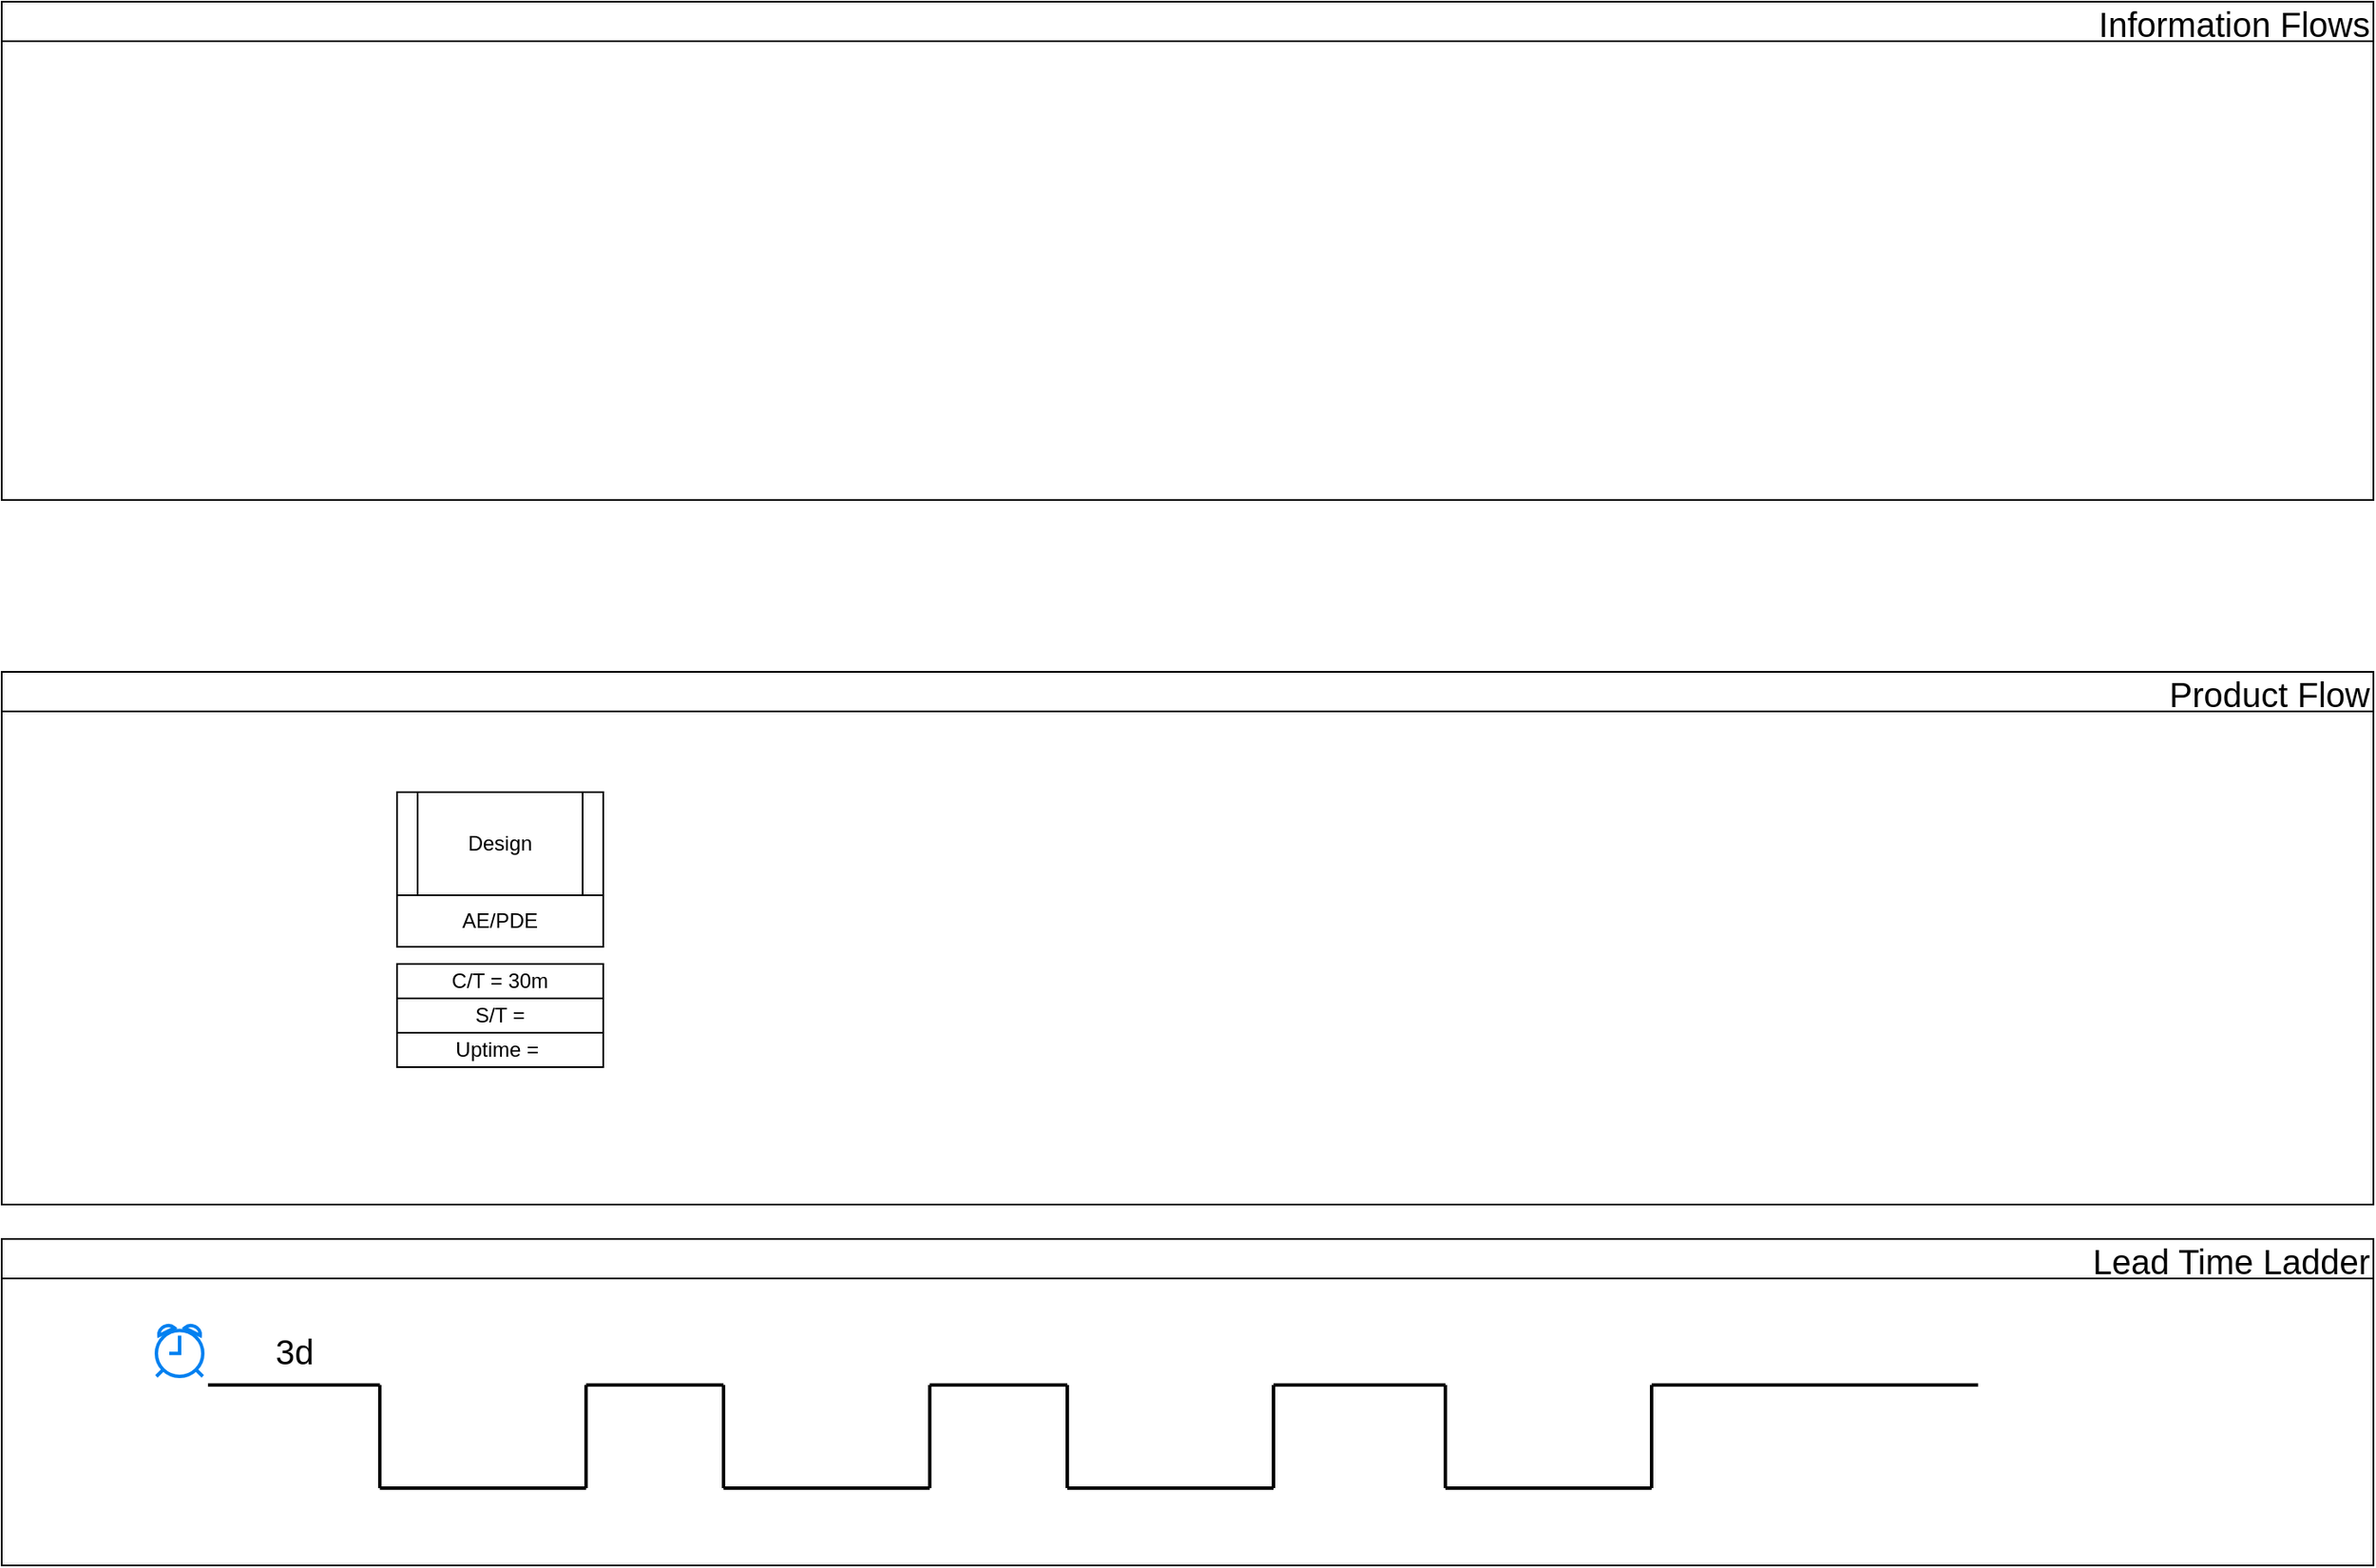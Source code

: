 <mxfile version="14.6.10" type="github">
  <diagram id="C5RBs43oDa-KdzZeNtuy" name="Page-1">
    <mxGraphModel dx="2249" dy="794" grid="1" gridSize="10" guides="1" tooltips="1" connect="1" arrows="1" fold="1" page="1" pageScale="1" pageWidth="827" pageHeight="1169" math="0" shadow="0">
      <root>
        <mxCell id="WIyWlLk6GJQsqaUBKTNV-0" />
        <mxCell id="WIyWlLk6GJQsqaUBKTNV-1" parent="WIyWlLk6GJQsqaUBKTNV-0" />
        <mxCell id="Lwi4Kn19zfOr9WA8YxNd-0" value="Information Flows" style="swimlane;align=right;fontSize=20;fontStyle=0" vertex="1" parent="WIyWlLk6GJQsqaUBKTNV-1">
          <mxGeometry x="-600" y="40" width="1380" height="290" as="geometry">
            <mxRectangle x="-600" y="40" width="140" height="23" as="alternateBounds" />
          </mxGeometry>
        </mxCell>
        <mxCell id="Lwi4Kn19zfOr9WA8YxNd-28" value="Product Flow" style="swimlane;align=right;fontSize=20;fontStyle=0" vertex="1" parent="WIyWlLk6GJQsqaUBKTNV-1">
          <mxGeometry x="-600" y="430" width="1380" height="310" as="geometry" />
        </mxCell>
        <mxCell id="Lwi4Kn19zfOr9WA8YxNd-31" value="Design" style="shape=process;whiteSpace=wrap;html=1;backgroundOutline=1;" vertex="1" parent="Lwi4Kn19zfOr9WA8YxNd-28">
          <mxGeometry x="230" y="70" width="120" height="60" as="geometry" />
        </mxCell>
        <mxCell id="Lwi4Kn19zfOr9WA8YxNd-39" value="AE/PDE" style="rounded=0;whiteSpace=wrap;html=1;" vertex="1" parent="Lwi4Kn19zfOr9WA8YxNd-28">
          <mxGeometry x="230" y="130" width="120" height="30" as="geometry" />
        </mxCell>
        <mxCell id="Lwi4Kn19zfOr9WA8YxNd-43" value="C/T = 30m" style="rounded=0;whiteSpace=wrap;html=1;" vertex="1" parent="Lwi4Kn19zfOr9WA8YxNd-28">
          <mxGeometry x="230" y="170" width="120" height="20" as="geometry" />
        </mxCell>
        <mxCell id="Lwi4Kn19zfOr9WA8YxNd-44" value="S/T =" style="rounded=0;whiteSpace=wrap;html=1;" vertex="1" parent="Lwi4Kn19zfOr9WA8YxNd-28">
          <mxGeometry x="230" y="190" width="120" height="20" as="geometry" />
        </mxCell>
        <mxCell id="Lwi4Kn19zfOr9WA8YxNd-45" value="Uptime =&amp;nbsp;" style="rounded=0;whiteSpace=wrap;html=1;" vertex="1" parent="Lwi4Kn19zfOr9WA8YxNd-28">
          <mxGeometry x="230" y="210" width="120" height="20" as="geometry" />
        </mxCell>
        <mxCell id="Lwi4Kn19zfOr9WA8YxNd-55" value="Lead Time Ladder" style="swimlane;align=right;fontSize=20;fontStyle=0" vertex="1" parent="WIyWlLk6GJQsqaUBKTNV-1">
          <mxGeometry x="-600" y="760" width="1380" height="190" as="geometry" />
        </mxCell>
        <mxCell id="Lwi4Kn19zfOr9WA8YxNd-56" value="" style="html=1;verticalLabelPosition=bottom;align=center;labelBackgroundColor=#ffffff;verticalAlign=top;strokeWidth=2;strokeColor=#0080F0;shadow=0;dashed=0;shape=mxgraph.ios7.icons.alarm_clock;fontSize=20;" vertex="1" parent="Lwi4Kn19zfOr9WA8YxNd-55">
          <mxGeometry x="90" y="50" width="27" height="30" as="geometry" />
        </mxCell>
        <mxCell id="Lwi4Kn19zfOr9WA8YxNd-57" value="" style="line;strokeWidth=2;html=1;fontSize=20;align=right;" vertex="1" parent="Lwi4Kn19zfOr9WA8YxNd-55">
          <mxGeometry x="120" y="80" width="100" height="10" as="geometry" />
        </mxCell>
        <mxCell id="Lwi4Kn19zfOr9WA8YxNd-58" value="3d" style="text;html=1;align=center;verticalAlign=middle;resizable=0;points=[];autosize=1;strokeColor=none;fontSize=20;" vertex="1" parent="Lwi4Kn19zfOr9WA8YxNd-55">
          <mxGeometry x="150" y="50" width="40" height="30" as="geometry" />
        </mxCell>
        <mxCell id="Lwi4Kn19zfOr9WA8YxNd-59" value="" style="line;strokeWidth=2;html=1;fontSize=20;align=right;rotation=90;" vertex="1" parent="Lwi4Kn19zfOr9WA8YxNd-55">
          <mxGeometry x="190" y="110" width="60" height="10" as="geometry" />
        </mxCell>
        <mxCell id="Lwi4Kn19zfOr9WA8YxNd-60" value="" style="line;strokeWidth=2;html=1;fontSize=20;align=right;" vertex="1" parent="Lwi4Kn19zfOr9WA8YxNd-55">
          <mxGeometry x="220" y="140" width="120" height="10" as="geometry" />
        </mxCell>
        <mxCell id="Lwi4Kn19zfOr9WA8YxNd-61" value="" style="line;strokeWidth=2;html=1;fontSize=20;align=right;rotation=90;" vertex="1" parent="Lwi4Kn19zfOr9WA8YxNd-55">
          <mxGeometry x="310" y="110" width="60" height="10" as="geometry" />
        </mxCell>
        <mxCell id="Lwi4Kn19zfOr9WA8YxNd-62" value="" style="line;strokeWidth=2;html=1;fontSize=20;align=right;" vertex="1" parent="Lwi4Kn19zfOr9WA8YxNd-55">
          <mxGeometry x="340" y="80" width="80" height="10" as="geometry" />
        </mxCell>
        <mxCell id="Lwi4Kn19zfOr9WA8YxNd-63" value="" style="line;strokeWidth=2;html=1;fontSize=20;align=right;rotation=90;" vertex="1" parent="Lwi4Kn19zfOr9WA8YxNd-55">
          <mxGeometry x="390" y="110" width="60" height="10" as="geometry" />
        </mxCell>
        <mxCell id="Lwi4Kn19zfOr9WA8YxNd-64" value="" style="line;strokeWidth=2;html=1;fontSize=20;align=right;" vertex="1" parent="Lwi4Kn19zfOr9WA8YxNd-55">
          <mxGeometry x="420" y="140" width="120" height="10" as="geometry" />
        </mxCell>
        <mxCell id="Lwi4Kn19zfOr9WA8YxNd-65" value="" style="line;strokeWidth=2;html=1;fontSize=20;align=right;rotation=90;" vertex="1" parent="Lwi4Kn19zfOr9WA8YxNd-55">
          <mxGeometry x="510" y="110" width="60" height="10" as="geometry" />
        </mxCell>
        <mxCell id="Lwi4Kn19zfOr9WA8YxNd-66" value="" style="line;strokeWidth=2;html=1;fontSize=20;align=right;" vertex="1" parent="Lwi4Kn19zfOr9WA8YxNd-55">
          <mxGeometry x="540" y="80" width="80" height="10" as="geometry" />
        </mxCell>
        <mxCell id="Lwi4Kn19zfOr9WA8YxNd-67" value="" style="line;strokeWidth=2;html=1;fontSize=20;align=right;rotation=90;" vertex="1" parent="Lwi4Kn19zfOr9WA8YxNd-55">
          <mxGeometry x="590" y="110" width="60" height="10" as="geometry" />
        </mxCell>
        <mxCell id="Lwi4Kn19zfOr9WA8YxNd-68" value="" style="line;strokeWidth=2;html=1;fontSize=20;align=right;" vertex="1" parent="Lwi4Kn19zfOr9WA8YxNd-55">
          <mxGeometry x="620" y="140" width="120" height="10" as="geometry" />
        </mxCell>
        <mxCell id="Lwi4Kn19zfOr9WA8YxNd-69" value="" style="line;strokeWidth=2;html=1;fontSize=20;align=right;rotation=90;" vertex="1" parent="Lwi4Kn19zfOr9WA8YxNd-55">
          <mxGeometry x="710" y="110" width="60" height="10" as="geometry" />
        </mxCell>
        <mxCell id="Lwi4Kn19zfOr9WA8YxNd-70" value="" style="line;strokeWidth=2;html=1;fontSize=20;align=right;" vertex="1" parent="Lwi4Kn19zfOr9WA8YxNd-55">
          <mxGeometry x="740" y="80" width="100" height="10" as="geometry" />
        </mxCell>
        <mxCell id="Lwi4Kn19zfOr9WA8YxNd-71" value="" style="line;strokeWidth=2;html=1;fontSize=20;align=right;rotation=90;" vertex="1" parent="Lwi4Kn19zfOr9WA8YxNd-55">
          <mxGeometry x="810" y="110" width="60" height="10" as="geometry" />
        </mxCell>
        <mxCell id="Lwi4Kn19zfOr9WA8YxNd-72" value="" style="line;strokeWidth=2;html=1;fontSize=20;align=right;" vertex="1" parent="Lwi4Kn19zfOr9WA8YxNd-55">
          <mxGeometry x="840" y="140" width="120" height="10" as="geometry" />
        </mxCell>
        <mxCell id="Lwi4Kn19zfOr9WA8YxNd-73" value="" style="line;strokeWidth=2;html=1;fontSize=20;align=right;rotation=90;" vertex="1" parent="Lwi4Kn19zfOr9WA8YxNd-55">
          <mxGeometry x="930" y="110" width="60" height="10" as="geometry" />
        </mxCell>
        <mxCell id="Lwi4Kn19zfOr9WA8YxNd-74" value="" style="line;strokeWidth=2;html=1;fontSize=20;align=right;" vertex="1" parent="Lwi4Kn19zfOr9WA8YxNd-55">
          <mxGeometry x="960" y="80" width="190" height="10" as="geometry" />
        </mxCell>
      </root>
    </mxGraphModel>
  </diagram>
</mxfile>
